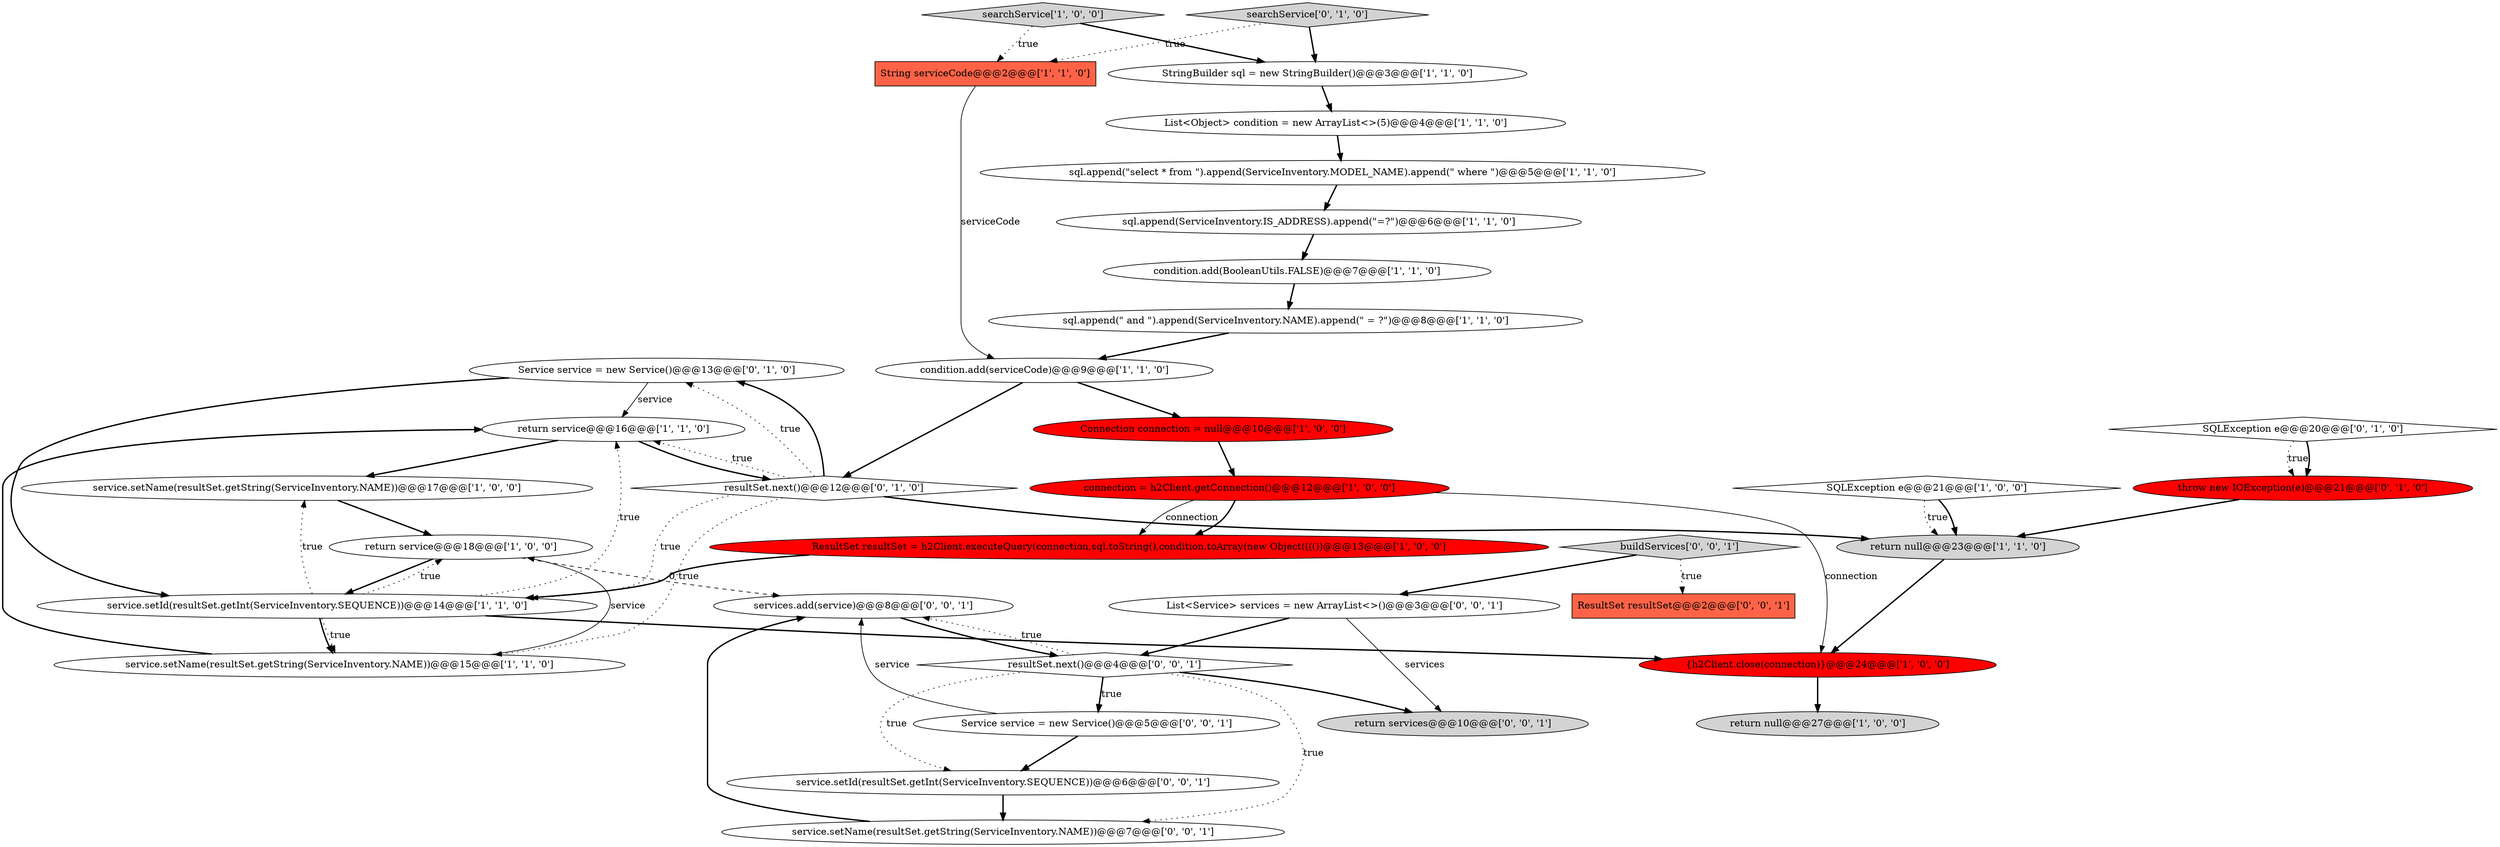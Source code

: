digraph {
22 [style = filled, label = "Service service = new Service()@@@13@@@['0', '1', '0']", fillcolor = white, shape = ellipse image = "AAA0AAABBB2BBB"];
10 [style = filled, label = "condition.add(BooleanUtils.FALSE)@@@7@@@['1', '1', '0']", fillcolor = white, shape = ellipse image = "AAA0AAABBB1BBB"];
19 [style = filled, label = "return null@@@27@@@['1', '0', '0']", fillcolor = lightgray, shape = ellipse image = "AAA0AAABBB1BBB"];
14 [style = filled, label = "service.setName(resultSet.getString(ServiceInventory.NAME))@@@17@@@['1', '0', '0']", fillcolor = white, shape = ellipse image = "AAA0AAABBB1BBB"];
9 [style = filled, label = "condition.add(serviceCode)@@@9@@@['1', '1', '0']", fillcolor = white, shape = ellipse image = "AAA0AAABBB1BBB"];
25 [style = filled, label = "SQLException e@@@20@@@['0', '1', '0']", fillcolor = white, shape = diamond image = "AAA0AAABBB2BBB"];
20 [style = filled, label = "connection = h2Client.getConnection()@@@12@@@['1', '0', '0']", fillcolor = red, shape = ellipse image = "AAA1AAABBB1BBB"];
12 [style = filled, label = "StringBuilder sql = new StringBuilder()@@@3@@@['1', '1', '0']", fillcolor = white, shape = ellipse image = "AAA0AAABBB1BBB"];
0 [style = filled, label = "return service@@@16@@@['1', '1', '0']", fillcolor = white, shape = ellipse image = "AAA0AAABBB1BBB"];
7 [style = filled, label = "Connection connection = null@@@10@@@['1', '0', '0']", fillcolor = red, shape = ellipse image = "AAA1AAABBB1BBB"];
26 [style = filled, label = "resultSet.next()@@@4@@@['0', '0', '1']", fillcolor = white, shape = diamond image = "AAA0AAABBB3BBB"];
4 [style = filled, label = "SQLException e@@@21@@@['1', '0', '0']", fillcolor = white, shape = diamond image = "AAA0AAABBB1BBB"];
30 [style = filled, label = "service.setName(resultSet.getString(ServiceInventory.NAME))@@@7@@@['0', '0', '1']", fillcolor = white, shape = ellipse image = "AAA0AAABBB3BBB"];
6 [style = filled, label = "return service@@@18@@@['1', '0', '0']", fillcolor = white, shape = ellipse image = "AAA0AAABBB1BBB"];
2 [style = filled, label = "service.setId(resultSet.getInt(ServiceInventory.SEQUENCE))@@@14@@@['1', '1', '0']", fillcolor = white, shape = ellipse image = "AAA0AAABBB1BBB"];
18 [style = filled, label = "ResultSet resultSet = h2Client.executeQuery(connection,sql.toString(),condition.toArray(new Object(((())@@@13@@@['1', '0', '0']", fillcolor = red, shape = ellipse image = "AAA1AAABBB1BBB"];
32 [style = filled, label = "buildServices['0', '0', '1']", fillcolor = lightgray, shape = diamond image = "AAA0AAABBB3BBB"];
5 [style = filled, label = "List<Object> condition = new ArrayList<>(5)@@@4@@@['1', '1', '0']", fillcolor = white, shape = ellipse image = "AAA0AAABBB1BBB"];
28 [style = filled, label = "service.setId(resultSet.getInt(ServiceInventory.SEQUENCE))@@@6@@@['0', '0', '1']", fillcolor = white, shape = ellipse image = "AAA0AAABBB3BBB"];
34 [style = filled, label = "ResultSet resultSet@@@2@@@['0', '0', '1']", fillcolor = tomato, shape = box image = "AAA0AAABBB3BBB"];
8 [style = filled, label = "return null@@@23@@@['1', '1', '0']", fillcolor = lightgray, shape = ellipse image = "AAA0AAABBB1BBB"];
1 [style = filled, label = "String serviceCode@@@2@@@['1', '1', '0']", fillcolor = tomato, shape = box image = "AAA0AAABBB1BBB"];
21 [style = filled, label = "throw new IOException(e)@@@21@@@['0', '1', '0']", fillcolor = red, shape = ellipse image = "AAA1AAABBB2BBB"];
23 [style = filled, label = "resultSet.next()@@@12@@@['0', '1', '0']", fillcolor = white, shape = diamond image = "AAA0AAABBB2BBB"];
3 [style = filled, label = "searchService['1', '0', '0']", fillcolor = lightgray, shape = diamond image = "AAA0AAABBB1BBB"];
15 [style = filled, label = "sql.append(ServiceInventory.IS_ADDRESS).append(\"=?\")@@@6@@@['1', '1', '0']", fillcolor = white, shape = ellipse image = "AAA0AAABBB1BBB"];
24 [style = filled, label = "searchService['0', '1', '0']", fillcolor = lightgray, shape = diamond image = "AAA0AAABBB2BBB"];
16 [style = filled, label = "service.setName(resultSet.getString(ServiceInventory.NAME))@@@15@@@['1', '1', '0']", fillcolor = white, shape = ellipse image = "AAA0AAABBB1BBB"];
27 [style = filled, label = "return services@@@10@@@['0', '0', '1']", fillcolor = lightgray, shape = ellipse image = "AAA0AAABBB3BBB"];
13 [style = filled, label = "sql.append(\" and \").append(ServiceInventory.NAME).append(\" = ?\")@@@8@@@['1', '1', '0']", fillcolor = white, shape = ellipse image = "AAA0AAABBB1BBB"];
31 [style = filled, label = "Service service = new Service()@@@5@@@['0', '0', '1']", fillcolor = white, shape = ellipse image = "AAA0AAABBB3BBB"];
33 [style = filled, label = "services.add(service)@@@8@@@['0', '0', '1']", fillcolor = white, shape = ellipse image = "AAA0AAABBB3BBB"];
17 [style = filled, label = "sql.append(\"select * from \").append(ServiceInventory.MODEL_NAME).append(\" where \")@@@5@@@['1', '1', '0']", fillcolor = white, shape = ellipse image = "AAA0AAABBB1BBB"];
29 [style = filled, label = "List<Service> services = new ArrayList<>()@@@3@@@['0', '0', '1']", fillcolor = white, shape = ellipse image = "AAA0AAABBB3BBB"];
11 [style = filled, label = "{h2Client.close(connection)}@@@24@@@['1', '0', '0']", fillcolor = red, shape = ellipse image = "AAA1AAABBB1BBB"];
23->16 [style = dotted, label="true"];
20->18 [style = solid, label="connection"];
24->1 [style = dotted, label="true"];
24->12 [style = bold, label=""];
15->10 [style = bold, label=""];
16->0 [style = bold, label=""];
2->0 [style = dotted, label="true"];
25->21 [style = dotted, label="true"];
22->2 [style = bold, label=""];
12->5 [style = bold, label=""];
30->33 [style = bold, label=""];
26->33 [style = dotted, label="true"];
28->30 [style = bold, label=""];
23->22 [style = dotted, label="true"];
32->34 [style = dotted, label="true"];
29->27 [style = solid, label="services"];
21->8 [style = bold, label=""];
4->8 [style = dotted, label="true"];
31->33 [style = solid, label="service"];
7->20 [style = bold, label=""];
3->12 [style = bold, label=""];
18->2 [style = bold, label=""];
9->7 [style = bold, label=""];
20->11 [style = solid, label="connection"];
5->17 [style = bold, label=""];
11->19 [style = bold, label=""];
23->8 [style = bold, label=""];
23->2 [style = dotted, label="true"];
6->33 [style = dashed, label="0"];
33->26 [style = bold, label=""];
29->26 [style = bold, label=""];
6->2 [style = bold, label=""];
32->29 [style = bold, label=""];
20->18 [style = bold, label=""];
9->23 [style = bold, label=""];
26->27 [style = bold, label=""];
26->31 [style = dotted, label="true"];
0->14 [style = bold, label=""];
26->31 [style = bold, label=""];
1->9 [style = solid, label="serviceCode"];
23->22 [style = bold, label=""];
0->23 [style = bold, label=""];
10->13 [style = bold, label=""];
26->30 [style = dotted, label="true"];
2->6 [style = dotted, label="true"];
26->28 [style = dotted, label="true"];
22->0 [style = solid, label="service"];
17->15 [style = bold, label=""];
4->8 [style = bold, label=""];
2->14 [style = dotted, label="true"];
13->9 [style = bold, label=""];
31->28 [style = bold, label=""];
8->11 [style = bold, label=""];
3->1 [style = dotted, label="true"];
16->6 [style = solid, label="service"];
2->11 [style = bold, label=""];
14->6 [style = bold, label=""];
23->0 [style = dotted, label="true"];
25->21 [style = bold, label=""];
2->16 [style = dotted, label="true"];
2->16 [style = bold, label=""];
}
